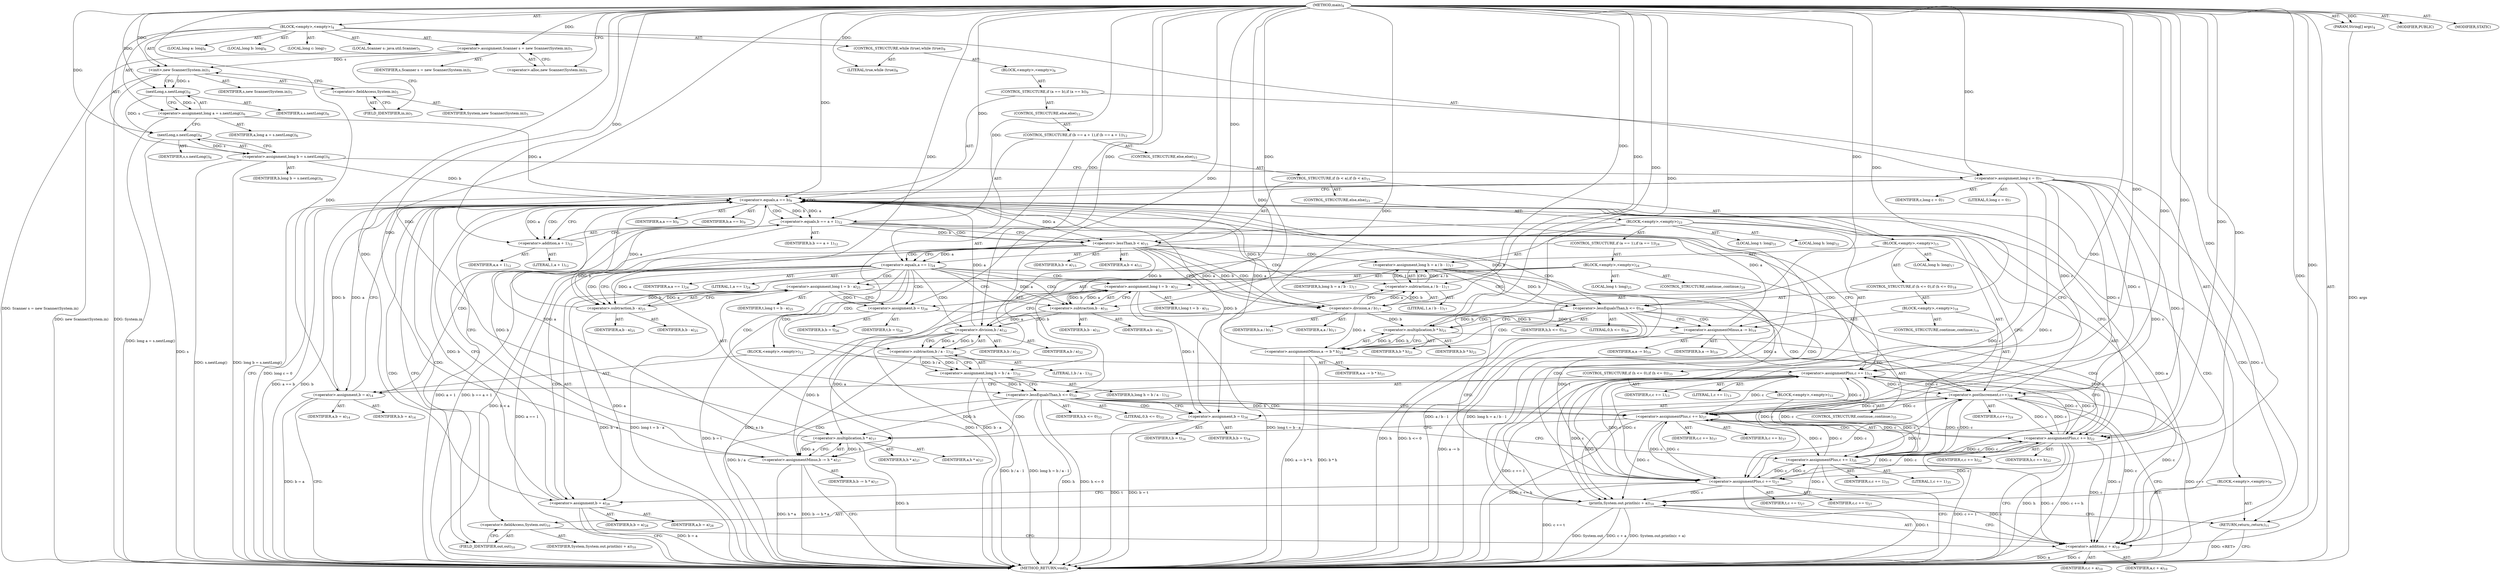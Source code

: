 digraph "main" {  
"19" [label = <(METHOD,main)<SUB>4</SUB>> ]
"20" [label = <(PARAM,String[] args)<SUB>4</SUB>> ]
"21" [label = <(BLOCK,&lt;empty&gt;,&lt;empty&gt;)<SUB>4</SUB>> ]
"4" [label = <(LOCAL,Scanner s: java.util.Scanner)<SUB>5</SUB>> ]
"22" [label = <(&lt;operator&gt;.assignment,Scanner s = new Scanner(System.in))<SUB>5</SUB>> ]
"23" [label = <(IDENTIFIER,s,Scanner s = new Scanner(System.in))<SUB>5</SUB>> ]
"24" [label = <(&lt;operator&gt;.alloc,new Scanner(System.in))<SUB>5</SUB>> ]
"25" [label = <(&lt;init&gt;,new Scanner(System.in))<SUB>5</SUB>> ]
"3" [label = <(IDENTIFIER,s,new Scanner(System.in))<SUB>5</SUB>> ]
"26" [label = <(&lt;operator&gt;.fieldAccess,System.in)<SUB>5</SUB>> ]
"27" [label = <(IDENTIFIER,System,new Scanner(System.in))<SUB>5</SUB>> ]
"28" [label = <(FIELD_IDENTIFIER,in,in)<SUB>5</SUB>> ]
"29" [label = <(LOCAL,long a: long)<SUB>6</SUB>> ]
"30" [label = <(LOCAL,long b: long)<SUB>6</SUB>> ]
"31" [label = <(&lt;operator&gt;.assignment,long a = s.nextLong())<SUB>6</SUB>> ]
"32" [label = <(IDENTIFIER,a,long a = s.nextLong())<SUB>6</SUB>> ]
"33" [label = <(nextLong,s.nextLong())<SUB>6</SUB>> ]
"34" [label = <(IDENTIFIER,s,s.nextLong())<SUB>6</SUB>> ]
"35" [label = <(&lt;operator&gt;.assignment,long b = s.nextLong())<SUB>6</SUB>> ]
"36" [label = <(IDENTIFIER,b,long b = s.nextLong())<SUB>6</SUB>> ]
"37" [label = <(nextLong,s.nextLong())<SUB>6</SUB>> ]
"38" [label = <(IDENTIFIER,s,s.nextLong())<SUB>6</SUB>> ]
"39" [label = <(LOCAL,long c: long)<SUB>7</SUB>> ]
"40" [label = <(&lt;operator&gt;.assignment,long c = 0)<SUB>7</SUB>> ]
"41" [label = <(IDENTIFIER,c,long c = 0)<SUB>7</SUB>> ]
"42" [label = <(LITERAL,0,long c = 0)<SUB>7</SUB>> ]
"43" [label = <(CONTROL_STRUCTURE,while (true),while (true))<SUB>8</SUB>> ]
"44" [label = <(LITERAL,true,while (true))<SUB>8</SUB>> ]
"45" [label = <(BLOCK,&lt;empty&gt;,&lt;empty&gt;)<SUB>8</SUB>> ]
"46" [label = <(CONTROL_STRUCTURE,if (a == b),if (a == b))<SUB>9</SUB>> ]
"47" [label = <(&lt;operator&gt;.equals,a == b)<SUB>9</SUB>> ]
"48" [label = <(IDENTIFIER,a,a == b)<SUB>9</SUB>> ]
"49" [label = <(IDENTIFIER,b,a == b)<SUB>9</SUB>> ]
"50" [label = <(BLOCK,&lt;empty&gt;,&lt;empty&gt;)<SUB>9</SUB>> ]
"51" [label = <(println,System.out.println(c + a))<SUB>10</SUB>> ]
"52" [label = <(&lt;operator&gt;.fieldAccess,System.out)<SUB>10</SUB>> ]
"53" [label = <(IDENTIFIER,System,System.out.println(c + a))<SUB>10</SUB>> ]
"54" [label = <(FIELD_IDENTIFIER,out,out)<SUB>10</SUB>> ]
"55" [label = <(&lt;operator&gt;.addition,c + a)<SUB>10</SUB>> ]
"56" [label = <(IDENTIFIER,c,c + a)<SUB>10</SUB>> ]
"57" [label = <(IDENTIFIER,a,c + a)<SUB>10</SUB>> ]
"58" [label = <(RETURN,return;,return;)<SUB>11</SUB>> ]
"59" [label = <(CONTROL_STRUCTURE,else,else)<SUB>12</SUB>> ]
"60" [label = <(CONTROL_STRUCTURE,if (b == a + 1),if (b == a + 1))<SUB>12</SUB>> ]
"61" [label = <(&lt;operator&gt;.equals,b == a + 1)<SUB>12</SUB>> ]
"62" [label = <(IDENTIFIER,b,b == a + 1)<SUB>12</SUB>> ]
"63" [label = <(&lt;operator&gt;.addition,a + 1)<SUB>12</SUB>> ]
"64" [label = <(IDENTIFIER,a,a + 1)<SUB>12</SUB>> ]
"65" [label = <(LITERAL,1,a + 1)<SUB>12</SUB>> ]
"66" [label = <(BLOCK,&lt;empty&gt;,&lt;empty&gt;)<SUB>12</SUB>> ]
"67" [label = <(&lt;operator&gt;.assignmentPlus,c += 1)<SUB>13</SUB>> ]
"68" [label = <(IDENTIFIER,c,c += 1)<SUB>13</SUB>> ]
"69" [label = <(LITERAL,1,c += 1)<SUB>13</SUB>> ]
"70" [label = <(&lt;operator&gt;.assignment,b = a)<SUB>14</SUB>> ]
"71" [label = <(IDENTIFIER,b,b = a)<SUB>14</SUB>> ]
"72" [label = <(IDENTIFIER,a,b = a)<SUB>14</SUB>> ]
"73" [label = <(CONTROL_STRUCTURE,else,else)<SUB>15</SUB>> ]
"74" [label = <(CONTROL_STRUCTURE,if (b &lt; a),if (b &lt; a))<SUB>15</SUB>> ]
"75" [label = <(&lt;operator&gt;.lessThan,b &lt; a)<SUB>15</SUB>> ]
"76" [label = <(IDENTIFIER,b,b &lt; a)<SUB>15</SUB>> ]
"77" [label = <(IDENTIFIER,a,b &lt; a)<SUB>15</SUB>> ]
"78" [label = <(BLOCK,&lt;empty&gt;,&lt;empty&gt;)<SUB>15</SUB>> ]
"79" [label = <(LOCAL,long h: long)<SUB>17</SUB>> ]
"80" [label = <(&lt;operator&gt;.assignment,long h = a / b - 1)<SUB>17</SUB>> ]
"81" [label = <(IDENTIFIER,h,long h = a / b - 1)<SUB>17</SUB>> ]
"82" [label = <(&lt;operator&gt;.subtraction,a / b - 1)<SUB>17</SUB>> ]
"83" [label = <(&lt;operator&gt;.division,a / b)<SUB>17</SUB>> ]
"84" [label = <(IDENTIFIER,a,a / b)<SUB>17</SUB>> ]
"85" [label = <(IDENTIFIER,b,a / b)<SUB>17</SUB>> ]
"86" [label = <(LITERAL,1,a / b - 1)<SUB>17</SUB>> ]
"87" [label = <(CONTROL_STRUCTURE,if (h &lt;= 0),if (h &lt;= 0))<SUB>18</SUB>> ]
"88" [label = <(&lt;operator&gt;.lessEqualsThan,h &lt;= 0)<SUB>18</SUB>> ]
"89" [label = <(IDENTIFIER,h,h &lt;= 0)<SUB>18</SUB>> ]
"90" [label = <(LITERAL,0,h &lt;= 0)<SUB>18</SUB>> ]
"91" [label = <(BLOCK,&lt;empty&gt;,&lt;empty&gt;)<SUB>18</SUB>> ]
"92" [label = <(&lt;operator&gt;.assignmentMinus,a -= b)<SUB>19</SUB>> ]
"93" [label = <(IDENTIFIER,a,a -= b)<SUB>19</SUB>> ]
"94" [label = <(IDENTIFIER,b,a -= b)<SUB>19</SUB>> ]
"95" [label = <(&lt;operator&gt;.postIncrement,c++)<SUB>19</SUB>> ]
"96" [label = <(IDENTIFIER,c,c++)<SUB>19</SUB>> ]
"97" [label = <(CONTROL_STRUCTURE,continue;,continue;)<SUB>19</SUB>> ]
"98" [label = <(&lt;operator&gt;.assignmentMinus,a -= b * h)<SUB>21</SUB>> ]
"99" [label = <(IDENTIFIER,a,a -= b * h)<SUB>21</SUB>> ]
"100" [label = <(&lt;operator&gt;.multiplication,b * h)<SUB>21</SUB>> ]
"101" [label = <(IDENTIFIER,b,b * h)<SUB>21</SUB>> ]
"102" [label = <(IDENTIFIER,h,b * h)<SUB>21</SUB>> ]
"103" [label = <(&lt;operator&gt;.assignmentPlus,c += h)<SUB>22</SUB>> ]
"104" [label = <(IDENTIFIER,c,c += h)<SUB>22</SUB>> ]
"105" [label = <(IDENTIFIER,h,c += h)<SUB>22</SUB>> ]
"106" [label = <(CONTROL_STRUCTURE,else,else)<SUB>23</SUB>> ]
"107" [label = <(BLOCK,&lt;empty&gt;,&lt;empty&gt;)<SUB>23</SUB>> ]
"108" [label = <(CONTROL_STRUCTURE,if (a == 1),if (a == 1))<SUB>24</SUB>> ]
"109" [label = <(&lt;operator&gt;.equals,a == 1)<SUB>24</SUB>> ]
"110" [label = <(IDENTIFIER,a,a == 1)<SUB>24</SUB>> ]
"111" [label = <(LITERAL,1,a == 1)<SUB>24</SUB>> ]
"112" [label = <(BLOCK,&lt;empty&gt;,&lt;empty&gt;)<SUB>24</SUB>> ]
"113" [label = <(LOCAL,long t: long)<SUB>25</SUB>> ]
"114" [label = <(&lt;operator&gt;.assignment,long t = b - a)<SUB>25</SUB>> ]
"115" [label = <(IDENTIFIER,t,long t = b - a)<SUB>25</SUB>> ]
"116" [label = <(&lt;operator&gt;.subtraction,b - a)<SUB>25</SUB>> ]
"117" [label = <(IDENTIFIER,b,b - a)<SUB>25</SUB>> ]
"118" [label = <(IDENTIFIER,a,b - a)<SUB>25</SUB>> ]
"119" [label = <(&lt;operator&gt;.assignment,b = t)<SUB>26</SUB>> ]
"120" [label = <(IDENTIFIER,b,b = t)<SUB>26</SUB>> ]
"121" [label = <(IDENTIFIER,t,b = t)<SUB>26</SUB>> ]
"122" [label = <(&lt;operator&gt;.assignmentPlus,c += t)<SUB>27</SUB>> ]
"123" [label = <(IDENTIFIER,c,c += t)<SUB>27</SUB>> ]
"124" [label = <(IDENTIFIER,t,c += t)<SUB>27</SUB>> ]
"125" [label = <(&lt;operator&gt;.assignment,b = a)<SUB>28</SUB>> ]
"126" [label = <(IDENTIFIER,b,b = a)<SUB>28</SUB>> ]
"127" [label = <(IDENTIFIER,a,b = a)<SUB>28</SUB>> ]
"128" [label = <(CONTROL_STRUCTURE,continue;,continue;)<SUB>29</SUB>> ]
"129" [label = <(LOCAL,long t: long)<SUB>31</SUB>> ]
"130" [label = <(&lt;operator&gt;.assignment,long t = b - a)<SUB>31</SUB>> ]
"131" [label = <(IDENTIFIER,t,long t = b - a)<SUB>31</SUB>> ]
"132" [label = <(&lt;operator&gt;.subtraction,b - a)<SUB>31</SUB>> ]
"133" [label = <(IDENTIFIER,b,b - a)<SUB>31</SUB>> ]
"134" [label = <(IDENTIFIER,a,b - a)<SUB>31</SUB>> ]
"135" [label = <(LOCAL,long h: long)<SUB>32</SUB>> ]
"136" [label = <(&lt;operator&gt;.assignment,long h = b / a - 1)<SUB>32</SUB>> ]
"137" [label = <(IDENTIFIER,h,long h = b / a - 1)<SUB>32</SUB>> ]
"138" [label = <(&lt;operator&gt;.subtraction,b / a - 1)<SUB>32</SUB>> ]
"139" [label = <(&lt;operator&gt;.division,b / a)<SUB>32</SUB>> ]
"140" [label = <(IDENTIFIER,b,b / a)<SUB>32</SUB>> ]
"141" [label = <(IDENTIFIER,a,b / a)<SUB>32</SUB>> ]
"142" [label = <(LITERAL,1,b / a - 1)<SUB>32</SUB>> ]
"143" [label = <(CONTROL_STRUCTURE,if (h &lt;= 0),if (h &lt;= 0))<SUB>33</SUB>> ]
"144" [label = <(&lt;operator&gt;.lessEqualsThan,h &lt;= 0)<SUB>33</SUB>> ]
"145" [label = <(IDENTIFIER,h,h &lt;= 0)<SUB>33</SUB>> ]
"146" [label = <(LITERAL,0,h &lt;= 0)<SUB>33</SUB>> ]
"147" [label = <(BLOCK,&lt;empty&gt;,&lt;empty&gt;)<SUB>33</SUB>> ]
"148" [label = <(&lt;operator&gt;.assignment,b = t)<SUB>34</SUB>> ]
"149" [label = <(IDENTIFIER,b,b = t)<SUB>34</SUB>> ]
"150" [label = <(IDENTIFIER,t,b = t)<SUB>34</SUB>> ]
"151" [label = <(&lt;operator&gt;.assignmentPlus,c += 1)<SUB>35</SUB>> ]
"152" [label = <(IDENTIFIER,c,c += 1)<SUB>35</SUB>> ]
"153" [label = <(LITERAL,1,c += 1)<SUB>35</SUB>> ]
"154" [label = <(CONTROL_STRUCTURE,continue;,continue;)<SUB>35</SUB>> ]
"155" [label = <(&lt;operator&gt;.assignmentPlus,c += h)<SUB>37</SUB>> ]
"156" [label = <(IDENTIFIER,c,c += h)<SUB>37</SUB>> ]
"157" [label = <(IDENTIFIER,h,c += h)<SUB>37</SUB>> ]
"158" [label = <(&lt;operator&gt;.assignmentMinus,b -= h * a)<SUB>37</SUB>> ]
"159" [label = <(IDENTIFIER,b,b -= h * a)<SUB>37</SUB>> ]
"160" [label = <(&lt;operator&gt;.multiplication,h * a)<SUB>37</SUB>> ]
"161" [label = <(IDENTIFIER,h,h * a)<SUB>37</SUB>> ]
"162" [label = <(IDENTIFIER,a,h * a)<SUB>37</SUB>> ]
"163" [label = <(MODIFIER,PUBLIC)> ]
"164" [label = <(MODIFIER,STATIC)> ]
"165" [label = <(METHOD_RETURN,void)<SUB>4</SUB>> ]
  "19" -> "20"  [ label = "AST: "] 
  "19" -> "21"  [ label = "AST: "] 
  "19" -> "163"  [ label = "AST: "] 
  "19" -> "164"  [ label = "AST: "] 
  "19" -> "165"  [ label = "AST: "] 
  "21" -> "4"  [ label = "AST: "] 
  "21" -> "22"  [ label = "AST: "] 
  "21" -> "25"  [ label = "AST: "] 
  "21" -> "29"  [ label = "AST: "] 
  "21" -> "30"  [ label = "AST: "] 
  "21" -> "31"  [ label = "AST: "] 
  "21" -> "35"  [ label = "AST: "] 
  "21" -> "39"  [ label = "AST: "] 
  "21" -> "40"  [ label = "AST: "] 
  "21" -> "43"  [ label = "AST: "] 
  "22" -> "23"  [ label = "AST: "] 
  "22" -> "24"  [ label = "AST: "] 
  "25" -> "3"  [ label = "AST: "] 
  "25" -> "26"  [ label = "AST: "] 
  "26" -> "27"  [ label = "AST: "] 
  "26" -> "28"  [ label = "AST: "] 
  "31" -> "32"  [ label = "AST: "] 
  "31" -> "33"  [ label = "AST: "] 
  "33" -> "34"  [ label = "AST: "] 
  "35" -> "36"  [ label = "AST: "] 
  "35" -> "37"  [ label = "AST: "] 
  "37" -> "38"  [ label = "AST: "] 
  "40" -> "41"  [ label = "AST: "] 
  "40" -> "42"  [ label = "AST: "] 
  "43" -> "44"  [ label = "AST: "] 
  "43" -> "45"  [ label = "AST: "] 
  "45" -> "46"  [ label = "AST: "] 
  "46" -> "47"  [ label = "AST: "] 
  "46" -> "50"  [ label = "AST: "] 
  "46" -> "59"  [ label = "AST: "] 
  "47" -> "48"  [ label = "AST: "] 
  "47" -> "49"  [ label = "AST: "] 
  "50" -> "51"  [ label = "AST: "] 
  "50" -> "58"  [ label = "AST: "] 
  "51" -> "52"  [ label = "AST: "] 
  "51" -> "55"  [ label = "AST: "] 
  "52" -> "53"  [ label = "AST: "] 
  "52" -> "54"  [ label = "AST: "] 
  "55" -> "56"  [ label = "AST: "] 
  "55" -> "57"  [ label = "AST: "] 
  "59" -> "60"  [ label = "AST: "] 
  "60" -> "61"  [ label = "AST: "] 
  "60" -> "66"  [ label = "AST: "] 
  "60" -> "73"  [ label = "AST: "] 
  "61" -> "62"  [ label = "AST: "] 
  "61" -> "63"  [ label = "AST: "] 
  "63" -> "64"  [ label = "AST: "] 
  "63" -> "65"  [ label = "AST: "] 
  "66" -> "67"  [ label = "AST: "] 
  "66" -> "70"  [ label = "AST: "] 
  "67" -> "68"  [ label = "AST: "] 
  "67" -> "69"  [ label = "AST: "] 
  "70" -> "71"  [ label = "AST: "] 
  "70" -> "72"  [ label = "AST: "] 
  "73" -> "74"  [ label = "AST: "] 
  "74" -> "75"  [ label = "AST: "] 
  "74" -> "78"  [ label = "AST: "] 
  "74" -> "106"  [ label = "AST: "] 
  "75" -> "76"  [ label = "AST: "] 
  "75" -> "77"  [ label = "AST: "] 
  "78" -> "79"  [ label = "AST: "] 
  "78" -> "80"  [ label = "AST: "] 
  "78" -> "87"  [ label = "AST: "] 
  "78" -> "98"  [ label = "AST: "] 
  "78" -> "103"  [ label = "AST: "] 
  "80" -> "81"  [ label = "AST: "] 
  "80" -> "82"  [ label = "AST: "] 
  "82" -> "83"  [ label = "AST: "] 
  "82" -> "86"  [ label = "AST: "] 
  "83" -> "84"  [ label = "AST: "] 
  "83" -> "85"  [ label = "AST: "] 
  "87" -> "88"  [ label = "AST: "] 
  "87" -> "91"  [ label = "AST: "] 
  "88" -> "89"  [ label = "AST: "] 
  "88" -> "90"  [ label = "AST: "] 
  "91" -> "92"  [ label = "AST: "] 
  "91" -> "95"  [ label = "AST: "] 
  "91" -> "97"  [ label = "AST: "] 
  "92" -> "93"  [ label = "AST: "] 
  "92" -> "94"  [ label = "AST: "] 
  "95" -> "96"  [ label = "AST: "] 
  "98" -> "99"  [ label = "AST: "] 
  "98" -> "100"  [ label = "AST: "] 
  "100" -> "101"  [ label = "AST: "] 
  "100" -> "102"  [ label = "AST: "] 
  "103" -> "104"  [ label = "AST: "] 
  "103" -> "105"  [ label = "AST: "] 
  "106" -> "107"  [ label = "AST: "] 
  "107" -> "108"  [ label = "AST: "] 
  "107" -> "129"  [ label = "AST: "] 
  "107" -> "130"  [ label = "AST: "] 
  "107" -> "135"  [ label = "AST: "] 
  "107" -> "136"  [ label = "AST: "] 
  "107" -> "143"  [ label = "AST: "] 
  "107" -> "155"  [ label = "AST: "] 
  "107" -> "158"  [ label = "AST: "] 
  "108" -> "109"  [ label = "AST: "] 
  "108" -> "112"  [ label = "AST: "] 
  "109" -> "110"  [ label = "AST: "] 
  "109" -> "111"  [ label = "AST: "] 
  "112" -> "113"  [ label = "AST: "] 
  "112" -> "114"  [ label = "AST: "] 
  "112" -> "119"  [ label = "AST: "] 
  "112" -> "122"  [ label = "AST: "] 
  "112" -> "125"  [ label = "AST: "] 
  "112" -> "128"  [ label = "AST: "] 
  "114" -> "115"  [ label = "AST: "] 
  "114" -> "116"  [ label = "AST: "] 
  "116" -> "117"  [ label = "AST: "] 
  "116" -> "118"  [ label = "AST: "] 
  "119" -> "120"  [ label = "AST: "] 
  "119" -> "121"  [ label = "AST: "] 
  "122" -> "123"  [ label = "AST: "] 
  "122" -> "124"  [ label = "AST: "] 
  "125" -> "126"  [ label = "AST: "] 
  "125" -> "127"  [ label = "AST: "] 
  "130" -> "131"  [ label = "AST: "] 
  "130" -> "132"  [ label = "AST: "] 
  "132" -> "133"  [ label = "AST: "] 
  "132" -> "134"  [ label = "AST: "] 
  "136" -> "137"  [ label = "AST: "] 
  "136" -> "138"  [ label = "AST: "] 
  "138" -> "139"  [ label = "AST: "] 
  "138" -> "142"  [ label = "AST: "] 
  "139" -> "140"  [ label = "AST: "] 
  "139" -> "141"  [ label = "AST: "] 
  "143" -> "144"  [ label = "AST: "] 
  "143" -> "147"  [ label = "AST: "] 
  "144" -> "145"  [ label = "AST: "] 
  "144" -> "146"  [ label = "AST: "] 
  "147" -> "148"  [ label = "AST: "] 
  "147" -> "151"  [ label = "AST: "] 
  "147" -> "154"  [ label = "AST: "] 
  "148" -> "149"  [ label = "AST: "] 
  "148" -> "150"  [ label = "AST: "] 
  "151" -> "152"  [ label = "AST: "] 
  "151" -> "153"  [ label = "AST: "] 
  "155" -> "156"  [ label = "AST: "] 
  "155" -> "157"  [ label = "AST: "] 
  "158" -> "159"  [ label = "AST: "] 
  "158" -> "160"  [ label = "AST: "] 
  "160" -> "161"  [ label = "AST: "] 
  "160" -> "162"  [ label = "AST: "] 
  "22" -> "28"  [ label = "CFG: "] 
  "25" -> "33"  [ label = "CFG: "] 
  "31" -> "37"  [ label = "CFG: "] 
  "35" -> "40"  [ label = "CFG: "] 
  "40" -> "165"  [ label = "CFG: "] 
  "40" -> "47"  [ label = "CFG: "] 
  "24" -> "22"  [ label = "CFG: "] 
  "26" -> "25"  [ label = "CFG: "] 
  "33" -> "31"  [ label = "CFG: "] 
  "37" -> "35"  [ label = "CFG: "] 
  "28" -> "26"  [ label = "CFG: "] 
  "47" -> "54"  [ label = "CFG: "] 
  "47" -> "63"  [ label = "CFG: "] 
  "51" -> "58"  [ label = "CFG: "] 
  "58" -> "165"  [ label = "CFG: "] 
  "52" -> "55"  [ label = "CFG: "] 
  "55" -> "51"  [ label = "CFG: "] 
  "61" -> "67"  [ label = "CFG: "] 
  "61" -> "75"  [ label = "CFG: "] 
  "54" -> "52"  [ label = "CFG: "] 
  "63" -> "61"  [ label = "CFG: "] 
  "67" -> "70"  [ label = "CFG: "] 
  "70" -> "165"  [ label = "CFG: "] 
  "70" -> "47"  [ label = "CFG: "] 
  "75" -> "83"  [ label = "CFG: "] 
  "75" -> "109"  [ label = "CFG: "] 
  "80" -> "88"  [ label = "CFG: "] 
  "98" -> "103"  [ label = "CFG: "] 
  "103" -> "165"  [ label = "CFG: "] 
  "103" -> "47"  [ label = "CFG: "] 
  "82" -> "80"  [ label = "CFG: "] 
  "88" -> "92"  [ label = "CFG: "] 
  "88" -> "100"  [ label = "CFG: "] 
  "100" -> "98"  [ label = "CFG: "] 
  "130" -> "139"  [ label = "CFG: "] 
  "136" -> "144"  [ label = "CFG: "] 
  "155" -> "160"  [ label = "CFG: "] 
  "158" -> "165"  [ label = "CFG: "] 
  "158" -> "47"  [ label = "CFG: "] 
  "83" -> "82"  [ label = "CFG: "] 
  "92" -> "95"  [ label = "CFG: "] 
  "95" -> "165"  [ label = "CFG: "] 
  "95" -> "47"  [ label = "CFG: "] 
  "109" -> "116"  [ label = "CFG: "] 
  "109" -> "132"  [ label = "CFG: "] 
  "132" -> "130"  [ label = "CFG: "] 
  "138" -> "136"  [ label = "CFG: "] 
  "144" -> "148"  [ label = "CFG: "] 
  "144" -> "155"  [ label = "CFG: "] 
  "160" -> "158"  [ label = "CFG: "] 
  "114" -> "119"  [ label = "CFG: "] 
  "119" -> "122"  [ label = "CFG: "] 
  "122" -> "125"  [ label = "CFG: "] 
  "125" -> "165"  [ label = "CFG: "] 
  "125" -> "47"  [ label = "CFG: "] 
  "139" -> "138"  [ label = "CFG: "] 
  "148" -> "151"  [ label = "CFG: "] 
  "151" -> "165"  [ label = "CFG: "] 
  "151" -> "47"  [ label = "CFG: "] 
  "116" -> "114"  [ label = "CFG: "] 
  "19" -> "24"  [ label = "CFG: "] 
  "58" -> "165"  [ label = "DDG: &lt;RET&gt;"] 
  "20" -> "165"  [ label = "DDG: args"] 
  "22" -> "165"  [ label = "DDG: Scanner s = new Scanner(System.in)"] 
  "25" -> "165"  [ label = "DDG: System.in"] 
  "25" -> "165"  [ label = "DDG: new Scanner(System.in)"] 
  "31" -> "165"  [ label = "DDG: long a = s.nextLong()"] 
  "37" -> "165"  [ label = "DDG: s"] 
  "35" -> "165"  [ label = "DDG: s.nextLong()"] 
  "35" -> "165"  [ label = "DDG: long b = s.nextLong()"] 
  "40" -> "165"  [ label = "DDG: long c = 0"] 
  "47" -> "165"  [ label = "DDG: b"] 
  "47" -> "165"  [ label = "DDG: a == b"] 
  "61" -> "165"  [ label = "DDG: a + 1"] 
  "61" -> "165"  [ label = "DDG: b == a + 1"] 
  "75" -> "165"  [ label = "DDG: b &lt; a"] 
  "109" -> "165"  [ label = "DDG: a == 1"] 
  "130" -> "165"  [ label = "DDG: t"] 
  "130" -> "165"  [ label = "DDG: b - a"] 
  "130" -> "165"  [ label = "DDG: long t = b - a"] 
  "138" -> "165"  [ label = "DDG: b / a"] 
  "136" -> "165"  [ label = "DDG: b / a - 1"] 
  "136" -> "165"  [ label = "DDG: long h = b / a - 1"] 
  "144" -> "165"  [ label = "DDG: h"] 
  "144" -> "165"  [ label = "DDG: h &lt;= 0"] 
  "155" -> "165"  [ label = "DDG: c += h"] 
  "160" -> "165"  [ label = "DDG: h"] 
  "158" -> "165"  [ label = "DDG: h * a"] 
  "158" -> "165"  [ label = "DDG: b -= h * a"] 
  "148" -> "165"  [ label = "DDG: t"] 
  "148" -> "165"  [ label = "DDG: b = t"] 
  "151" -> "165"  [ label = "DDG: c += 1"] 
  "114" -> "165"  [ label = "DDG: b - a"] 
  "114" -> "165"  [ label = "DDG: long t = b - a"] 
  "119" -> "165"  [ label = "DDG: b = t"] 
  "122" -> "165"  [ label = "DDG: t"] 
  "122" -> "165"  [ label = "DDG: c += t"] 
  "125" -> "165"  [ label = "DDG: b = a"] 
  "82" -> "165"  [ label = "DDG: a / b"] 
  "80" -> "165"  [ label = "DDG: a / b - 1"] 
  "80" -> "165"  [ label = "DDG: long h = a / b - 1"] 
  "88" -> "165"  [ label = "DDG: h"] 
  "88" -> "165"  [ label = "DDG: h &lt;= 0"] 
  "98" -> "165"  [ label = "DDG: b * h"] 
  "98" -> "165"  [ label = "DDG: a -= b * h"] 
  "103" -> "165"  [ label = "DDG: h"] 
  "103" -> "165"  [ label = "DDG: c += h"] 
  "92" -> "165"  [ label = "DDG: a -= b"] 
  "95" -> "165"  [ label = "DDG: c++"] 
  "67" -> "165"  [ label = "DDG: c += 1"] 
  "70" -> "165"  [ label = "DDG: b = a"] 
  "51" -> "165"  [ label = "DDG: System.out"] 
  "55" -> "165"  [ label = "DDG: c"] 
  "55" -> "165"  [ label = "DDG: a"] 
  "51" -> "165"  [ label = "DDG: c + a"] 
  "51" -> "165"  [ label = "DDG: System.out.println(c + a)"] 
  "19" -> "20"  [ label = "DDG: "] 
  "19" -> "22"  [ label = "DDG: "] 
  "33" -> "31"  [ label = "DDG: s"] 
  "37" -> "35"  [ label = "DDG: s"] 
  "19" -> "40"  [ label = "DDG: "] 
  "22" -> "25"  [ label = "DDG: s"] 
  "19" -> "25"  [ label = "DDG: "] 
  "19" -> "44"  [ label = "DDG: "] 
  "25" -> "33"  [ label = "DDG: s"] 
  "19" -> "33"  [ label = "DDG: "] 
  "33" -> "37"  [ label = "DDG: s"] 
  "19" -> "37"  [ label = "DDG: "] 
  "31" -> "47"  [ label = "DDG: a"] 
  "139" -> "47"  [ label = "DDG: a"] 
  "160" -> "47"  [ label = "DDG: a"] 
  "98" -> "47"  [ label = "DDG: a"] 
  "92" -> "47"  [ label = "DDG: a"] 
  "19" -> "47"  [ label = "DDG: "] 
  "116" -> "47"  [ label = "DDG: a"] 
  "35" -> "47"  [ label = "DDG: b"] 
  "158" -> "47"  [ label = "DDG: b"] 
  "148" -> "47"  [ label = "DDG: b"] 
  "125" -> "47"  [ label = "DDG: b"] 
  "100" -> "47"  [ label = "DDG: b"] 
  "70" -> "47"  [ label = "DDG: b"] 
  "83" -> "47"  [ label = "DDG: b"] 
  "19" -> "58"  [ label = "DDG: "] 
  "40" -> "51"  [ label = "DDG: c"] 
  "155" -> "51"  [ label = "DDG: c"] 
  "151" -> "51"  [ label = "DDG: c"] 
  "122" -> "51"  [ label = "DDG: c"] 
  "103" -> "51"  [ label = "DDG: c"] 
  "95" -> "51"  [ label = "DDG: c"] 
  "67" -> "51"  [ label = "DDG: c"] 
  "19" -> "51"  [ label = "DDG: "] 
  "47" -> "51"  [ label = "DDG: a"] 
  "40" -> "55"  [ label = "DDG: c"] 
  "155" -> "55"  [ label = "DDG: c"] 
  "151" -> "55"  [ label = "DDG: c"] 
  "122" -> "55"  [ label = "DDG: c"] 
  "103" -> "55"  [ label = "DDG: c"] 
  "95" -> "55"  [ label = "DDG: c"] 
  "67" -> "55"  [ label = "DDG: c"] 
  "19" -> "55"  [ label = "DDG: "] 
  "47" -> "55"  [ label = "DDG: a"] 
  "47" -> "61"  [ label = "DDG: b"] 
  "19" -> "61"  [ label = "DDG: "] 
  "47" -> "61"  [ label = "DDG: a"] 
  "19" -> "67"  [ label = "DDG: "] 
  "19" -> "70"  [ label = "DDG: "] 
  "47" -> "70"  [ label = "DDG: a"] 
  "47" -> "63"  [ label = "DDG: a"] 
  "19" -> "63"  [ label = "DDG: "] 
  "40" -> "67"  [ label = "DDG: c"] 
  "155" -> "67"  [ label = "DDG: c"] 
  "151" -> "67"  [ label = "DDG: c"] 
  "122" -> "67"  [ label = "DDG: c"] 
  "103" -> "67"  [ label = "DDG: c"] 
  "95" -> "67"  [ label = "DDG: c"] 
  "61" -> "75"  [ label = "DDG: b"] 
  "19" -> "75"  [ label = "DDG: "] 
  "47" -> "75"  [ label = "DDG: a"] 
  "82" -> "80"  [ label = "DDG: a / b"] 
  "82" -> "80"  [ label = "DDG: 1"] 
  "100" -> "98"  [ label = "DDG: b"] 
  "100" -> "98"  [ label = "DDG: h"] 
  "100" -> "103"  [ label = "DDG: h"] 
  "19" -> "103"  [ label = "DDG: "] 
  "83" -> "98"  [ label = "DDG: a"] 
  "19" -> "98"  [ label = "DDG: "] 
  "40" -> "103"  [ label = "DDG: c"] 
  "155" -> "103"  [ label = "DDG: c"] 
  "151" -> "103"  [ label = "DDG: c"] 
  "122" -> "103"  [ label = "DDG: c"] 
  "95" -> "103"  [ label = "DDG: c"] 
  "67" -> "103"  [ label = "DDG: c"] 
  "132" -> "130"  [ label = "DDG: b"] 
  "132" -> "130"  [ label = "DDG: a"] 
  "138" -> "136"  [ label = "DDG: b / a"] 
  "138" -> "136"  [ label = "DDG: 1"] 
  "144" -> "155"  [ label = "DDG: h"] 
  "19" -> "155"  [ label = "DDG: "] 
  "160" -> "158"  [ label = "DDG: h"] 
  "160" -> "158"  [ label = "DDG: a"] 
  "83" -> "82"  [ label = "DDG: a"] 
  "83" -> "82"  [ label = "DDG: b"] 
  "19" -> "82"  [ label = "DDG: "] 
  "80" -> "88"  [ label = "DDG: h"] 
  "19" -> "88"  [ label = "DDG: "] 
  "83" -> "92"  [ label = "DDG: b"] 
  "19" -> "92"  [ label = "DDG: "] 
  "83" -> "100"  [ label = "DDG: b"] 
  "19" -> "100"  [ label = "DDG: "] 
  "88" -> "100"  [ label = "DDG: h"] 
  "40" -> "155"  [ label = "DDG: c"] 
  "151" -> "155"  [ label = "DDG: c"] 
  "122" -> "155"  [ label = "DDG: c"] 
  "103" -> "155"  [ label = "DDG: c"] 
  "95" -> "155"  [ label = "DDG: c"] 
  "67" -> "155"  [ label = "DDG: c"] 
  "139" -> "158"  [ label = "DDG: b"] 
  "19" -> "158"  [ label = "DDG: "] 
  "75" -> "83"  [ label = "DDG: a"] 
  "19" -> "83"  [ label = "DDG: "] 
  "75" -> "83"  [ label = "DDG: b"] 
  "83" -> "92"  [ label = "DDG: a"] 
  "40" -> "95"  [ label = "DDG: c"] 
  "155" -> "95"  [ label = "DDG: c"] 
  "151" -> "95"  [ label = "DDG: c"] 
  "122" -> "95"  [ label = "DDG: c"] 
  "103" -> "95"  [ label = "DDG: c"] 
  "67" -> "95"  [ label = "DDG: c"] 
  "19" -> "95"  [ label = "DDG: "] 
  "75" -> "109"  [ label = "DDG: a"] 
  "19" -> "109"  [ label = "DDG: "] 
  "116" -> "114"  [ label = "DDG: b"] 
  "116" -> "114"  [ label = "DDG: a"] 
  "114" -> "119"  [ label = "DDG: t"] 
  "19" -> "119"  [ label = "DDG: "] 
  "19" -> "122"  [ label = "DDG: "] 
  "114" -> "122"  [ label = "DDG: t"] 
  "116" -> "125"  [ label = "DDG: a"] 
  "19" -> "125"  [ label = "DDG: "] 
  "75" -> "132"  [ label = "DDG: b"] 
  "19" -> "132"  [ label = "DDG: "] 
  "109" -> "132"  [ label = "DDG: a"] 
  "139" -> "138"  [ label = "DDG: b"] 
  "139" -> "138"  [ label = "DDG: a"] 
  "19" -> "138"  [ label = "DDG: "] 
  "136" -> "144"  [ label = "DDG: h"] 
  "19" -> "144"  [ label = "DDG: "] 
  "130" -> "148"  [ label = "DDG: t"] 
  "19" -> "148"  [ label = "DDG: "] 
  "19" -> "151"  [ label = "DDG: "] 
  "19" -> "160"  [ label = "DDG: "] 
  "144" -> "160"  [ label = "DDG: h"] 
  "139" -> "160"  [ label = "DDG: a"] 
  "40" -> "122"  [ label = "DDG: c"] 
  "155" -> "122"  [ label = "DDG: c"] 
  "151" -> "122"  [ label = "DDG: c"] 
  "103" -> "122"  [ label = "DDG: c"] 
  "95" -> "122"  [ label = "DDG: c"] 
  "67" -> "122"  [ label = "DDG: c"] 
  "132" -> "139"  [ label = "DDG: b"] 
  "19" -> "139"  [ label = "DDG: "] 
  "132" -> "139"  [ label = "DDG: a"] 
  "40" -> "151"  [ label = "DDG: c"] 
  "155" -> "151"  [ label = "DDG: c"] 
  "122" -> "151"  [ label = "DDG: c"] 
  "103" -> "151"  [ label = "DDG: c"] 
  "95" -> "151"  [ label = "DDG: c"] 
  "67" -> "151"  [ label = "DDG: c"] 
  "75" -> "116"  [ label = "DDG: b"] 
  "19" -> "116"  [ label = "DDG: "] 
  "109" -> "116"  [ label = "DDG: a"] 
  "47" -> "51"  [ label = "CDG: "] 
  "47" -> "52"  [ label = "CDG: "] 
  "47" -> "54"  [ label = "CDG: "] 
  "47" -> "58"  [ label = "CDG: "] 
  "47" -> "61"  [ label = "CDG: "] 
  "47" -> "63"  [ label = "CDG: "] 
  "47" -> "55"  [ label = "CDG: "] 
  "47" -> "47"  [ label = "CDG: "] 
  "61" -> "75"  [ label = "CDG: "] 
  "61" -> "67"  [ label = "CDG: "] 
  "61" -> "70"  [ label = "CDG: "] 
  "75" -> "80"  [ label = "CDG: "] 
  "75" -> "88"  [ label = "CDG: "] 
  "75" -> "82"  [ label = "CDG: "] 
  "75" -> "83"  [ label = "CDG: "] 
  "75" -> "109"  [ label = "CDG: "] 
  "88" -> "98"  [ label = "CDG: "] 
  "88" -> "103"  [ label = "CDG: "] 
  "88" -> "95"  [ label = "CDG: "] 
  "88" -> "92"  [ label = "CDG: "] 
  "88" -> "100"  [ label = "CDG: "] 
  "109" -> "136"  [ label = "CDG: "] 
  "109" -> "114"  [ label = "CDG: "] 
  "109" -> "132"  [ label = "CDG: "] 
  "109" -> "119"  [ label = "CDG: "] 
  "109" -> "144"  [ label = "CDG: "] 
  "109" -> "138"  [ label = "CDG: "] 
  "109" -> "130"  [ label = "CDG: "] 
  "109" -> "139"  [ label = "CDG: "] 
  "109" -> "116"  [ label = "CDG: "] 
  "109" -> "122"  [ label = "CDG: "] 
  "109" -> "125"  [ label = "CDG: "] 
  "144" -> "151"  [ label = "CDG: "] 
  "144" -> "148"  [ label = "CDG: "] 
  "144" -> "155"  [ label = "CDG: "] 
  "144" -> "158"  [ label = "CDG: "] 
  "144" -> "160"  [ label = "CDG: "] 
}

